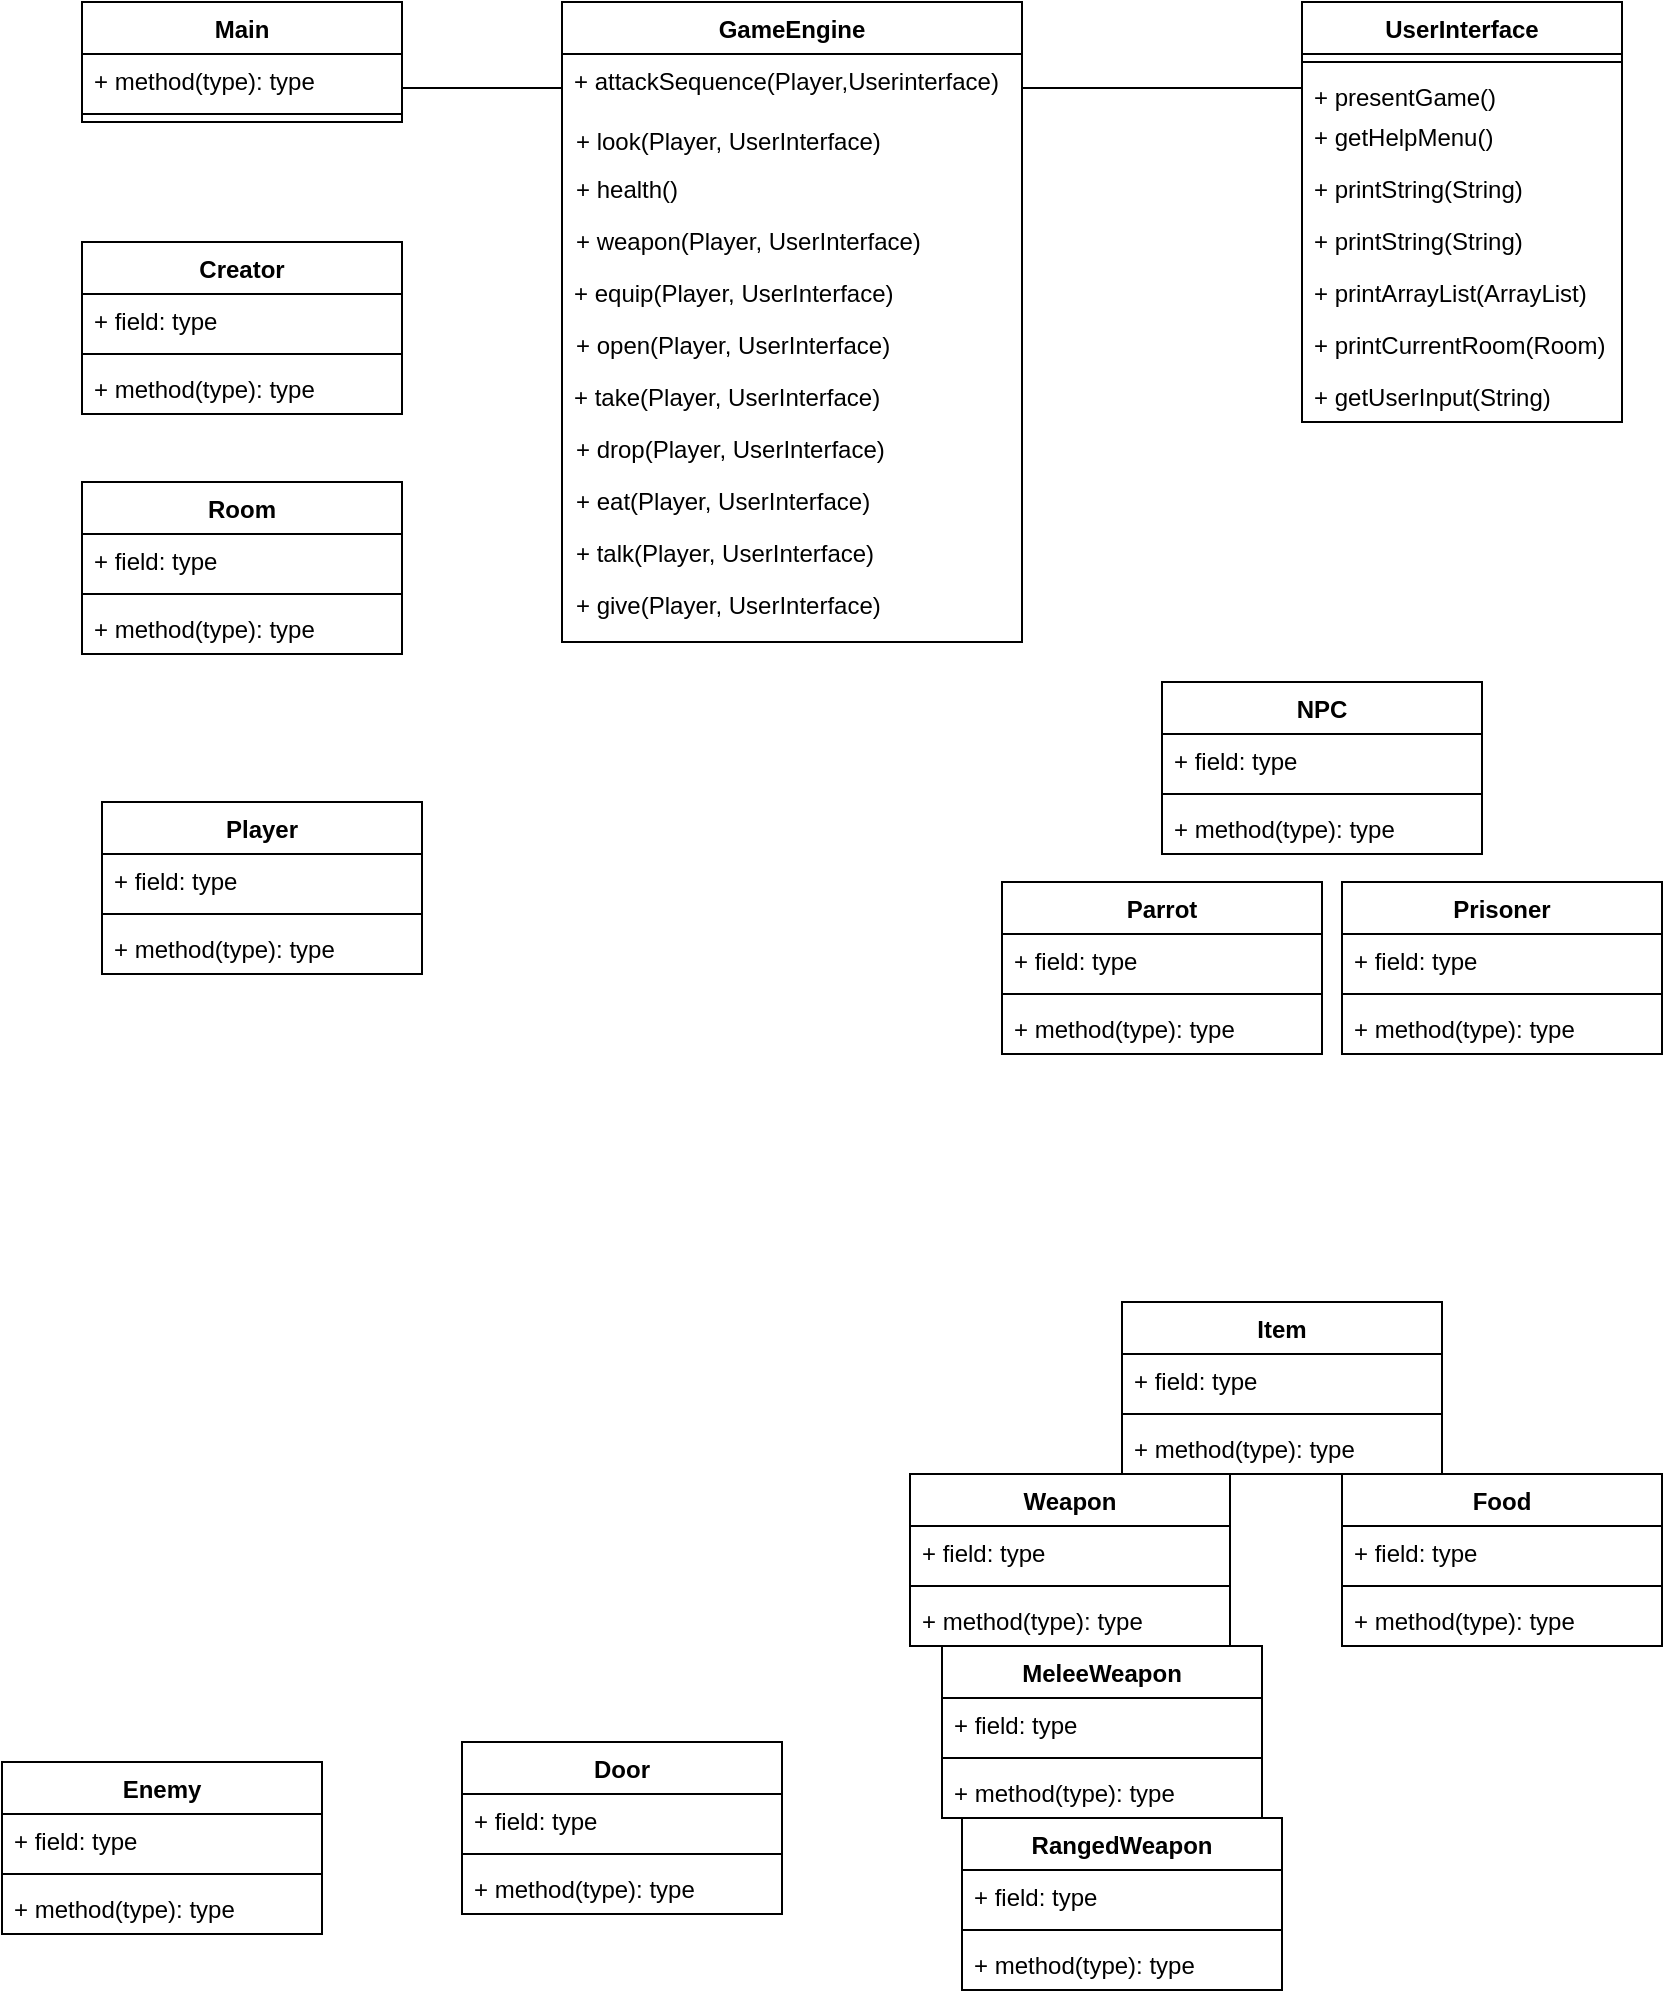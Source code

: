 <mxfile version="17.2.5" type="github">
  <diagram id="Dg0rMTng3GJzk6DTV9G3" name="Page-1">
    <mxGraphModel dx="1038" dy="579" grid="1" gridSize="10" guides="1" tooltips="1" connect="1" arrows="1" fold="1" page="1" pageScale="1" pageWidth="827" pageHeight="1169" math="0" shadow="0">
      <root>
        <mxCell id="0" />
        <mxCell id="1" parent="0" />
        <mxCell id="f8M_JOPtZ65xynCfzVu_-5" value="GameEngine" style="swimlane;fontStyle=1;align=center;verticalAlign=top;childLayout=stackLayout;horizontal=1;startSize=26;horizontalStack=0;resizeParent=1;resizeParentMax=0;resizeLast=0;collapsible=1;marginBottom=0;" vertex="1" parent="1">
          <mxGeometry x="320" width="230" height="320" as="geometry">
            <mxRectangle x="320" width="110" height="26" as="alternateBounds" />
          </mxGeometry>
        </mxCell>
        <mxCell id="f8M_JOPtZ65xynCfzVu_-8" value="+ attackSequence(Player,Userinterface)" style="text;strokeColor=none;fillColor=none;align=left;verticalAlign=top;spacingLeft=4;spacingRight=4;overflow=hidden;rotatable=0;points=[[0,0.5],[1,0.5]];portConstraint=eastwest;" vertex="1" parent="f8M_JOPtZ65xynCfzVu_-5">
          <mxGeometry y="26" width="230" height="294" as="geometry" />
        </mxCell>
        <mxCell id="f8M_JOPtZ65xynCfzVu_-9" value="Player" style="swimlane;fontStyle=1;align=center;verticalAlign=top;childLayout=stackLayout;horizontal=1;startSize=26;horizontalStack=0;resizeParent=1;resizeParentMax=0;resizeLast=0;collapsible=1;marginBottom=0;" vertex="1" parent="1">
          <mxGeometry x="90" y="400" width="160" height="86" as="geometry" />
        </mxCell>
        <mxCell id="f8M_JOPtZ65xynCfzVu_-10" value="+ field: type" style="text;strokeColor=none;fillColor=none;align=left;verticalAlign=top;spacingLeft=4;spacingRight=4;overflow=hidden;rotatable=0;points=[[0,0.5],[1,0.5]];portConstraint=eastwest;" vertex="1" parent="f8M_JOPtZ65xynCfzVu_-9">
          <mxGeometry y="26" width="160" height="26" as="geometry" />
        </mxCell>
        <mxCell id="f8M_JOPtZ65xynCfzVu_-11" value="" style="line;strokeWidth=1;fillColor=none;align=left;verticalAlign=middle;spacingTop=-1;spacingLeft=3;spacingRight=3;rotatable=0;labelPosition=right;points=[];portConstraint=eastwest;" vertex="1" parent="f8M_JOPtZ65xynCfzVu_-9">
          <mxGeometry y="52" width="160" height="8" as="geometry" />
        </mxCell>
        <mxCell id="f8M_JOPtZ65xynCfzVu_-12" value="+ method(type): type" style="text;strokeColor=none;fillColor=none;align=left;verticalAlign=top;spacingLeft=4;spacingRight=4;overflow=hidden;rotatable=0;points=[[0,0.5],[1,0.5]];portConstraint=eastwest;" vertex="1" parent="f8M_JOPtZ65xynCfzVu_-9">
          <mxGeometry y="60" width="160" height="26" as="geometry" />
        </mxCell>
        <mxCell id="f8M_JOPtZ65xynCfzVu_-13" value="UserInterface" style="swimlane;fontStyle=1;align=center;verticalAlign=top;childLayout=stackLayout;horizontal=1;startSize=26;horizontalStack=0;resizeParent=1;resizeParentMax=0;resizeLast=0;collapsible=1;marginBottom=0;" vertex="1" parent="1">
          <mxGeometry x="690" width="160" height="210" as="geometry" />
        </mxCell>
        <mxCell id="f8M_JOPtZ65xynCfzVu_-15" value="" style="line;strokeWidth=1;fillColor=none;align=left;verticalAlign=middle;spacingTop=-1;spacingLeft=3;spacingRight=3;rotatable=0;labelPosition=right;points=[];portConstraint=eastwest;" vertex="1" parent="f8M_JOPtZ65xynCfzVu_-13">
          <mxGeometry y="26" width="160" height="8" as="geometry" />
        </mxCell>
        <mxCell id="f8M_JOPtZ65xynCfzVu_-16" value="+ presentGame()" style="text;strokeColor=none;fillColor=none;align=left;verticalAlign=top;spacingLeft=4;spacingRight=4;overflow=hidden;rotatable=0;points=[[0,0.5],[1,0.5]];portConstraint=eastwest;" vertex="1" parent="f8M_JOPtZ65xynCfzVu_-13">
          <mxGeometry y="34" width="160" height="20" as="geometry" />
        </mxCell>
        <mxCell id="f8M_JOPtZ65xynCfzVu_-75" value="+ getHelpMenu()" style="text;strokeColor=none;fillColor=none;align=left;verticalAlign=top;spacingLeft=4;spacingRight=4;overflow=hidden;rotatable=0;points=[[0,0.5],[1,0.5]];portConstraint=eastwest;" vertex="1" parent="f8M_JOPtZ65xynCfzVu_-13">
          <mxGeometry y="54" width="160" height="26" as="geometry" />
        </mxCell>
        <mxCell id="f8M_JOPtZ65xynCfzVu_-76" value="+ printString(String)" style="text;strokeColor=none;fillColor=none;align=left;verticalAlign=top;spacingLeft=4;spacingRight=4;overflow=hidden;rotatable=0;points=[[0,0.5],[1,0.5]];portConstraint=eastwest;" vertex="1" parent="f8M_JOPtZ65xynCfzVu_-13">
          <mxGeometry y="80" width="160" height="26" as="geometry" />
        </mxCell>
        <mxCell id="f8M_JOPtZ65xynCfzVu_-91" value="+ printString(String)" style="text;strokeColor=none;fillColor=none;align=left;verticalAlign=top;spacingLeft=4;spacingRight=4;overflow=hidden;rotatable=0;points=[[0,0.5],[1,0.5]];portConstraint=eastwest;" vertex="1" parent="f8M_JOPtZ65xynCfzVu_-13">
          <mxGeometry y="106" width="160" height="26" as="geometry" />
        </mxCell>
        <mxCell id="f8M_JOPtZ65xynCfzVu_-77" value="+ printArrayList(ArrayList)" style="text;strokeColor=none;fillColor=none;align=left;verticalAlign=top;spacingLeft=4;spacingRight=4;overflow=hidden;rotatable=0;points=[[0,0.5],[1,0.5]];portConstraint=eastwest;" vertex="1" parent="f8M_JOPtZ65xynCfzVu_-13">
          <mxGeometry y="132" width="160" height="26" as="geometry" />
        </mxCell>
        <mxCell id="f8M_JOPtZ65xynCfzVu_-78" value="+ printCurrentRoom(Room)" style="text;strokeColor=none;fillColor=none;align=left;verticalAlign=top;spacingLeft=4;spacingRight=4;overflow=hidden;rotatable=0;points=[[0,0.5],[1,0.5]];portConstraint=eastwest;" vertex="1" parent="f8M_JOPtZ65xynCfzVu_-13">
          <mxGeometry y="158" width="160" height="26" as="geometry" />
        </mxCell>
        <mxCell id="f8M_JOPtZ65xynCfzVu_-79" value="+ getUserInput(String)" style="text;strokeColor=none;fillColor=none;align=left;verticalAlign=top;spacingLeft=4;spacingRight=4;overflow=hidden;rotatable=0;points=[[0,0.5],[1,0.5]];portConstraint=eastwest;" vertex="1" parent="f8M_JOPtZ65xynCfzVu_-13">
          <mxGeometry y="184" width="160" height="26" as="geometry" />
        </mxCell>
        <mxCell id="f8M_JOPtZ65xynCfzVu_-18" value="Weapon" style="swimlane;fontStyle=1;align=center;verticalAlign=top;childLayout=stackLayout;horizontal=1;startSize=26;horizontalStack=0;resizeParent=1;resizeParentMax=0;resizeLast=0;collapsible=1;marginBottom=0;" vertex="1" parent="1">
          <mxGeometry x="494" y="736" width="160" height="86" as="geometry" />
        </mxCell>
        <mxCell id="f8M_JOPtZ65xynCfzVu_-19" value="+ field: type" style="text;strokeColor=none;fillColor=none;align=left;verticalAlign=top;spacingLeft=4;spacingRight=4;overflow=hidden;rotatable=0;points=[[0,0.5],[1,0.5]];portConstraint=eastwest;" vertex="1" parent="f8M_JOPtZ65xynCfzVu_-18">
          <mxGeometry y="26" width="160" height="26" as="geometry" />
        </mxCell>
        <mxCell id="f8M_JOPtZ65xynCfzVu_-20" value="" style="line;strokeWidth=1;fillColor=none;align=left;verticalAlign=middle;spacingTop=-1;spacingLeft=3;spacingRight=3;rotatable=0;labelPosition=right;points=[];portConstraint=eastwest;" vertex="1" parent="f8M_JOPtZ65xynCfzVu_-18">
          <mxGeometry y="52" width="160" height="8" as="geometry" />
        </mxCell>
        <mxCell id="f8M_JOPtZ65xynCfzVu_-21" value="+ method(type): type" style="text;strokeColor=none;fillColor=none;align=left;verticalAlign=top;spacingLeft=4;spacingRight=4;overflow=hidden;rotatable=0;points=[[0,0.5],[1,0.5]];portConstraint=eastwest;" vertex="1" parent="f8M_JOPtZ65xynCfzVu_-18">
          <mxGeometry y="60" width="160" height="26" as="geometry" />
        </mxCell>
        <mxCell id="f8M_JOPtZ65xynCfzVu_-22" value="Room" style="swimlane;fontStyle=1;align=center;verticalAlign=top;childLayout=stackLayout;horizontal=1;startSize=26;horizontalStack=0;resizeParent=1;resizeParentMax=0;resizeLast=0;collapsible=1;marginBottom=0;" vertex="1" parent="1">
          <mxGeometry x="80" y="240" width="160" height="86" as="geometry" />
        </mxCell>
        <mxCell id="f8M_JOPtZ65xynCfzVu_-23" value="+ field: type" style="text;strokeColor=none;fillColor=none;align=left;verticalAlign=top;spacingLeft=4;spacingRight=4;overflow=hidden;rotatable=0;points=[[0,0.5],[1,0.5]];portConstraint=eastwest;" vertex="1" parent="f8M_JOPtZ65xynCfzVu_-22">
          <mxGeometry y="26" width="160" height="26" as="geometry" />
        </mxCell>
        <mxCell id="f8M_JOPtZ65xynCfzVu_-24" value="" style="line;strokeWidth=1;fillColor=none;align=left;verticalAlign=middle;spacingTop=-1;spacingLeft=3;spacingRight=3;rotatable=0;labelPosition=right;points=[];portConstraint=eastwest;" vertex="1" parent="f8M_JOPtZ65xynCfzVu_-22">
          <mxGeometry y="52" width="160" height="8" as="geometry" />
        </mxCell>
        <mxCell id="f8M_JOPtZ65xynCfzVu_-25" value="+ method(type): type" style="text;strokeColor=none;fillColor=none;align=left;verticalAlign=top;spacingLeft=4;spacingRight=4;overflow=hidden;rotatable=0;points=[[0,0.5],[1,0.5]];portConstraint=eastwest;" vertex="1" parent="f8M_JOPtZ65xynCfzVu_-22">
          <mxGeometry y="60" width="160" height="26" as="geometry" />
        </mxCell>
        <mxCell id="f8M_JOPtZ65xynCfzVu_-26" value="Item" style="swimlane;fontStyle=1;align=center;verticalAlign=top;childLayout=stackLayout;horizontal=1;startSize=26;horizontalStack=0;resizeParent=1;resizeParentMax=0;resizeLast=0;collapsible=1;marginBottom=0;" vertex="1" parent="1">
          <mxGeometry x="600" y="650" width="160" height="86" as="geometry" />
        </mxCell>
        <mxCell id="f8M_JOPtZ65xynCfzVu_-27" value="+ field: type" style="text;strokeColor=none;fillColor=none;align=left;verticalAlign=top;spacingLeft=4;spacingRight=4;overflow=hidden;rotatable=0;points=[[0,0.5],[1,0.5]];portConstraint=eastwest;" vertex="1" parent="f8M_JOPtZ65xynCfzVu_-26">
          <mxGeometry y="26" width="160" height="26" as="geometry" />
        </mxCell>
        <mxCell id="f8M_JOPtZ65xynCfzVu_-28" value="" style="line;strokeWidth=1;fillColor=none;align=left;verticalAlign=middle;spacingTop=-1;spacingLeft=3;spacingRight=3;rotatable=0;labelPosition=right;points=[];portConstraint=eastwest;" vertex="1" parent="f8M_JOPtZ65xynCfzVu_-26">
          <mxGeometry y="52" width="160" height="8" as="geometry" />
        </mxCell>
        <mxCell id="f8M_JOPtZ65xynCfzVu_-29" value="+ method(type): type" style="text;strokeColor=none;fillColor=none;align=left;verticalAlign=top;spacingLeft=4;spacingRight=4;overflow=hidden;rotatable=0;points=[[0,0.5],[1,0.5]];portConstraint=eastwest;" vertex="1" parent="f8M_JOPtZ65xynCfzVu_-26">
          <mxGeometry y="60" width="160" height="26" as="geometry" />
        </mxCell>
        <mxCell id="f8M_JOPtZ65xynCfzVu_-30" value="Creator" style="swimlane;fontStyle=1;align=center;verticalAlign=top;childLayout=stackLayout;horizontal=1;startSize=26;horizontalStack=0;resizeParent=1;resizeParentMax=0;resizeLast=0;collapsible=1;marginBottom=0;" vertex="1" parent="1">
          <mxGeometry x="80" y="120" width="160" height="86" as="geometry" />
        </mxCell>
        <mxCell id="f8M_JOPtZ65xynCfzVu_-31" value="+ field: type" style="text;strokeColor=none;fillColor=none;align=left;verticalAlign=top;spacingLeft=4;spacingRight=4;overflow=hidden;rotatable=0;points=[[0,0.5],[1,0.5]];portConstraint=eastwest;" vertex="1" parent="f8M_JOPtZ65xynCfzVu_-30">
          <mxGeometry y="26" width="160" height="26" as="geometry" />
        </mxCell>
        <mxCell id="f8M_JOPtZ65xynCfzVu_-32" value="" style="line;strokeWidth=1;fillColor=none;align=left;verticalAlign=middle;spacingTop=-1;spacingLeft=3;spacingRight=3;rotatable=0;labelPosition=right;points=[];portConstraint=eastwest;" vertex="1" parent="f8M_JOPtZ65xynCfzVu_-30">
          <mxGeometry y="52" width="160" height="8" as="geometry" />
        </mxCell>
        <mxCell id="f8M_JOPtZ65xynCfzVu_-33" value="+ method(type): type" style="text;strokeColor=none;fillColor=none;align=left;verticalAlign=top;spacingLeft=4;spacingRight=4;overflow=hidden;rotatable=0;points=[[0,0.5],[1,0.5]];portConstraint=eastwest;" vertex="1" parent="f8M_JOPtZ65xynCfzVu_-30">
          <mxGeometry y="60" width="160" height="26" as="geometry" />
        </mxCell>
        <mxCell id="f8M_JOPtZ65xynCfzVu_-34" value="Food" style="swimlane;fontStyle=1;align=center;verticalAlign=top;childLayout=stackLayout;horizontal=1;startSize=26;horizontalStack=0;resizeParent=1;resizeParentMax=0;resizeLast=0;collapsible=1;marginBottom=0;" vertex="1" parent="1">
          <mxGeometry x="710" y="736" width="160" height="86" as="geometry" />
        </mxCell>
        <mxCell id="f8M_JOPtZ65xynCfzVu_-35" value="+ field: type" style="text;strokeColor=none;fillColor=none;align=left;verticalAlign=top;spacingLeft=4;spacingRight=4;overflow=hidden;rotatable=0;points=[[0,0.5],[1,0.5]];portConstraint=eastwest;" vertex="1" parent="f8M_JOPtZ65xynCfzVu_-34">
          <mxGeometry y="26" width="160" height="26" as="geometry" />
        </mxCell>
        <mxCell id="f8M_JOPtZ65xynCfzVu_-36" value="" style="line;strokeWidth=1;fillColor=none;align=left;verticalAlign=middle;spacingTop=-1;spacingLeft=3;spacingRight=3;rotatable=0;labelPosition=right;points=[];portConstraint=eastwest;" vertex="1" parent="f8M_JOPtZ65xynCfzVu_-34">
          <mxGeometry y="52" width="160" height="8" as="geometry" />
        </mxCell>
        <mxCell id="f8M_JOPtZ65xynCfzVu_-37" value="+ method(type): type" style="text;strokeColor=none;fillColor=none;align=left;verticalAlign=top;spacingLeft=4;spacingRight=4;overflow=hidden;rotatable=0;points=[[0,0.5],[1,0.5]];portConstraint=eastwest;" vertex="1" parent="f8M_JOPtZ65xynCfzVu_-34">
          <mxGeometry y="60" width="160" height="26" as="geometry" />
        </mxCell>
        <mxCell id="f8M_JOPtZ65xynCfzVu_-38" value="MeleeWeapon" style="swimlane;fontStyle=1;align=center;verticalAlign=top;childLayout=stackLayout;horizontal=1;startSize=26;horizontalStack=0;resizeParent=1;resizeParentMax=0;resizeLast=0;collapsible=1;marginBottom=0;" vertex="1" parent="1">
          <mxGeometry x="510" y="822" width="160" height="86" as="geometry" />
        </mxCell>
        <mxCell id="f8M_JOPtZ65xynCfzVu_-39" value="+ field: type" style="text;strokeColor=none;fillColor=none;align=left;verticalAlign=top;spacingLeft=4;spacingRight=4;overflow=hidden;rotatable=0;points=[[0,0.5],[1,0.5]];portConstraint=eastwest;" vertex="1" parent="f8M_JOPtZ65xynCfzVu_-38">
          <mxGeometry y="26" width="160" height="26" as="geometry" />
        </mxCell>
        <mxCell id="f8M_JOPtZ65xynCfzVu_-40" value="" style="line;strokeWidth=1;fillColor=none;align=left;verticalAlign=middle;spacingTop=-1;spacingLeft=3;spacingRight=3;rotatable=0;labelPosition=right;points=[];portConstraint=eastwest;" vertex="1" parent="f8M_JOPtZ65xynCfzVu_-38">
          <mxGeometry y="52" width="160" height="8" as="geometry" />
        </mxCell>
        <mxCell id="f8M_JOPtZ65xynCfzVu_-41" value="+ method(type): type" style="text;strokeColor=none;fillColor=none;align=left;verticalAlign=top;spacingLeft=4;spacingRight=4;overflow=hidden;rotatable=0;points=[[0,0.5],[1,0.5]];portConstraint=eastwest;" vertex="1" parent="f8M_JOPtZ65xynCfzVu_-38">
          <mxGeometry y="60" width="160" height="26" as="geometry" />
        </mxCell>
        <mxCell id="f8M_JOPtZ65xynCfzVu_-42" value="RangedWeapon" style="swimlane;fontStyle=1;align=center;verticalAlign=top;childLayout=stackLayout;horizontal=1;startSize=26;horizontalStack=0;resizeParent=1;resizeParentMax=0;resizeLast=0;collapsible=1;marginBottom=0;" vertex="1" parent="1">
          <mxGeometry x="520" y="908" width="160" height="86" as="geometry" />
        </mxCell>
        <mxCell id="f8M_JOPtZ65xynCfzVu_-43" value="+ field: type" style="text;strokeColor=none;fillColor=none;align=left;verticalAlign=top;spacingLeft=4;spacingRight=4;overflow=hidden;rotatable=0;points=[[0,0.5],[1,0.5]];portConstraint=eastwest;" vertex="1" parent="f8M_JOPtZ65xynCfzVu_-42">
          <mxGeometry y="26" width="160" height="26" as="geometry" />
        </mxCell>
        <mxCell id="f8M_JOPtZ65xynCfzVu_-44" value="" style="line;strokeWidth=1;fillColor=none;align=left;verticalAlign=middle;spacingTop=-1;spacingLeft=3;spacingRight=3;rotatable=0;labelPosition=right;points=[];portConstraint=eastwest;" vertex="1" parent="f8M_JOPtZ65xynCfzVu_-42">
          <mxGeometry y="52" width="160" height="8" as="geometry" />
        </mxCell>
        <mxCell id="f8M_JOPtZ65xynCfzVu_-45" value="+ method(type): type" style="text;strokeColor=none;fillColor=none;align=left;verticalAlign=top;spacingLeft=4;spacingRight=4;overflow=hidden;rotatable=0;points=[[0,0.5],[1,0.5]];portConstraint=eastwest;" vertex="1" parent="f8M_JOPtZ65xynCfzVu_-42">
          <mxGeometry y="60" width="160" height="26" as="geometry" />
        </mxCell>
        <mxCell id="f8M_JOPtZ65xynCfzVu_-46" value="NPC" style="swimlane;fontStyle=1;align=center;verticalAlign=top;childLayout=stackLayout;horizontal=1;startSize=26;horizontalStack=0;resizeParent=1;resizeParentMax=0;resizeLast=0;collapsible=1;marginBottom=0;" vertex="1" parent="1">
          <mxGeometry x="620" y="340" width="160" height="86" as="geometry" />
        </mxCell>
        <mxCell id="f8M_JOPtZ65xynCfzVu_-47" value="+ field: type" style="text;strokeColor=none;fillColor=none;align=left;verticalAlign=top;spacingLeft=4;spacingRight=4;overflow=hidden;rotatable=0;points=[[0,0.5],[1,0.5]];portConstraint=eastwest;" vertex="1" parent="f8M_JOPtZ65xynCfzVu_-46">
          <mxGeometry y="26" width="160" height="26" as="geometry" />
        </mxCell>
        <mxCell id="f8M_JOPtZ65xynCfzVu_-48" value="" style="line;strokeWidth=1;fillColor=none;align=left;verticalAlign=middle;spacingTop=-1;spacingLeft=3;spacingRight=3;rotatable=0;labelPosition=right;points=[];portConstraint=eastwest;" vertex="1" parent="f8M_JOPtZ65xynCfzVu_-46">
          <mxGeometry y="52" width="160" height="8" as="geometry" />
        </mxCell>
        <mxCell id="f8M_JOPtZ65xynCfzVu_-49" value="+ method(type): type" style="text;strokeColor=none;fillColor=none;align=left;verticalAlign=top;spacingLeft=4;spacingRight=4;overflow=hidden;rotatable=0;points=[[0,0.5],[1,0.5]];portConstraint=eastwest;" vertex="1" parent="f8M_JOPtZ65xynCfzVu_-46">
          <mxGeometry y="60" width="160" height="26" as="geometry" />
        </mxCell>
        <mxCell id="f8M_JOPtZ65xynCfzVu_-50" value="Prisoner" style="swimlane;fontStyle=1;align=center;verticalAlign=top;childLayout=stackLayout;horizontal=1;startSize=26;horizontalStack=0;resizeParent=1;resizeParentMax=0;resizeLast=0;collapsible=1;marginBottom=0;" vertex="1" parent="1">
          <mxGeometry x="710" y="440" width="160" height="86" as="geometry" />
        </mxCell>
        <mxCell id="f8M_JOPtZ65xynCfzVu_-51" value="+ field: type" style="text;strokeColor=none;fillColor=none;align=left;verticalAlign=top;spacingLeft=4;spacingRight=4;overflow=hidden;rotatable=0;points=[[0,0.5],[1,0.5]];portConstraint=eastwest;" vertex="1" parent="f8M_JOPtZ65xynCfzVu_-50">
          <mxGeometry y="26" width="160" height="26" as="geometry" />
        </mxCell>
        <mxCell id="f8M_JOPtZ65xynCfzVu_-52" value="" style="line;strokeWidth=1;fillColor=none;align=left;verticalAlign=middle;spacingTop=-1;spacingLeft=3;spacingRight=3;rotatable=0;labelPosition=right;points=[];portConstraint=eastwest;" vertex="1" parent="f8M_JOPtZ65xynCfzVu_-50">
          <mxGeometry y="52" width="160" height="8" as="geometry" />
        </mxCell>
        <mxCell id="f8M_JOPtZ65xynCfzVu_-53" value="+ method(type): type" style="text;strokeColor=none;fillColor=none;align=left;verticalAlign=top;spacingLeft=4;spacingRight=4;overflow=hidden;rotatable=0;points=[[0,0.5],[1,0.5]];portConstraint=eastwest;" vertex="1" parent="f8M_JOPtZ65xynCfzVu_-50">
          <mxGeometry y="60" width="160" height="26" as="geometry" />
        </mxCell>
        <mxCell id="f8M_JOPtZ65xynCfzVu_-54" value="Parrot" style="swimlane;fontStyle=1;align=center;verticalAlign=top;childLayout=stackLayout;horizontal=1;startSize=26;horizontalStack=0;resizeParent=1;resizeParentMax=0;resizeLast=0;collapsible=1;marginBottom=0;" vertex="1" parent="1">
          <mxGeometry x="540" y="440" width="160" height="86" as="geometry" />
        </mxCell>
        <mxCell id="f8M_JOPtZ65xynCfzVu_-55" value="+ field: type" style="text;strokeColor=none;fillColor=none;align=left;verticalAlign=top;spacingLeft=4;spacingRight=4;overflow=hidden;rotatable=0;points=[[0,0.5],[1,0.5]];portConstraint=eastwest;" vertex="1" parent="f8M_JOPtZ65xynCfzVu_-54">
          <mxGeometry y="26" width="160" height="26" as="geometry" />
        </mxCell>
        <mxCell id="f8M_JOPtZ65xynCfzVu_-56" value="" style="line;strokeWidth=1;fillColor=none;align=left;verticalAlign=middle;spacingTop=-1;spacingLeft=3;spacingRight=3;rotatable=0;labelPosition=right;points=[];portConstraint=eastwest;" vertex="1" parent="f8M_JOPtZ65xynCfzVu_-54">
          <mxGeometry y="52" width="160" height="8" as="geometry" />
        </mxCell>
        <mxCell id="f8M_JOPtZ65xynCfzVu_-57" value="+ method(type): type" style="text;strokeColor=none;fillColor=none;align=left;verticalAlign=top;spacingLeft=4;spacingRight=4;overflow=hidden;rotatable=0;points=[[0,0.5],[1,0.5]];portConstraint=eastwest;" vertex="1" parent="f8M_JOPtZ65xynCfzVu_-54">
          <mxGeometry y="60" width="160" height="26" as="geometry" />
        </mxCell>
        <mxCell id="f8M_JOPtZ65xynCfzVu_-58" value="Door" style="swimlane;fontStyle=1;align=center;verticalAlign=top;childLayout=stackLayout;horizontal=1;startSize=26;horizontalStack=0;resizeParent=1;resizeParentMax=0;resizeLast=0;collapsible=1;marginBottom=0;" vertex="1" parent="1">
          <mxGeometry x="270" y="870" width="160" height="86" as="geometry" />
        </mxCell>
        <mxCell id="f8M_JOPtZ65xynCfzVu_-59" value="+ field: type" style="text;strokeColor=none;fillColor=none;align=left;verticalAlign=top;spacingLeft=4;spacingRight=4;overflow=hidden;rotatable=0;points=[[0,0.5],[1,0.5]];portConstraint=eastwest;" vertex="1" parent="f8M_JOPtZ65xynCfzVu_-58">
          <mxGeometry y="26" width="160" height="26" as="geometry" />
        </mxCell>
        <mxCell id="f8M_JOPtZ65xynCfzVu_-60" value="" style="line;strokeWidth=1;fillColor=none;align=left;verticalAlign=middle;spacingTop=-1;spacingLeft=3;spacingRight=3;rotatable=0;labelPosition=right;points=[];portConstraint=eastwest;" vertex="1" parent="f8M_JOPtZ65xynCfzVu_-58">
          <mxGeometry y="52" width="160" height="8" as="geometry" />
        </mxCell>
        <mxCell id="f8M_JOPtZ65xynCfzVu_-61" value="+ method(type): type" style="text;strokeColor=none;fillColor=none;align=left;verticalAlign=top;spacingLeft=4;spacingRight=4;overflow=hidden;rotatable=0;points=[[0,0.5],[1,0.5]];portConstraint=eastwest;" vertex="1" parent="f8M_JOPtZ65xynCfzVu_-58">
          <mxGeometry y="60" width="160" height="26" as="geometry" />
        </mxCell>
        <mxCell id="f8M_JOPtZ65xynCfzVu_-62" value="Main" style="swimlane;fontStyle=1;align=center;verticalAlign=top;childLayout=stackLayout;horizontal=1;startSize=26;horizontalStack=0;resizeParent=1;resizeParentMax=0;resizeLast=0;collapsible=1;marginBottom=0;" vertex="1" parent="1">
          <mxGeometry x="80" width="160" height="60" as="geometry" />
        </mxCell>
        <mxCell id="f8M_JOPtZ65xynCfzVu_-63" value="+ method(type): type" style="text;strokeColor=none;fillColor=none;align=left;verticalAlign=top;spacingLeft=4;spacingRight=4;overflow=hidden;rotatable=0;points=[[0,0.5],[1,0.5]];portConstraint=eastwest;" vertex="1" parent="f8M_JOPtZ65xynCfzVu_-62">
          <mxGeometry y="26" width="160" height="26" as="geometry" />
        </mxCell>
        <mxCell id="f8M_JOPtZ65xynCfzVu_-64" value="" style="line;strokeWidth=1;fillColor=none;align=left;verticalAlign=middle;spacingTop=-1;spacingLeft=3;spacingRight=3;rotatable=0;labelPosition=right;points=[];portConstraint=eastwest;" vertex="1" parent="f8M_JOPtZ65xynCfzVu_-62">
          <mxGeometry y="52" width="160" height="8" as="geometry" />
        </mxCell>
        <mxCell id="f8M_JOPtZ65xynCfzVu_-66" value="Enemy" style="swimlane;fontStyle=1;align=center;verticalAlign=top;childLayout=stackLayout;horizontal=1;startSize=26;horizontalStack=0;resizeParent=1;resizeParentMax=0;resizeLast=0;collapsible=1;marginBottom=0;" vertex="1" parent="1">
          <mxGeometry x="40" y="880" width="160" height="86" as="geometry" />
        </mxCell>
        <mxCell id="f8M_JOPtZ65xynCfzVu_-67" value="+ field: type" style="text;strokeColor=none;fillColor=none;align=left;verticalAlign=top;spacingLeft=4;spacingRight=4;overflow=hidden;rotatable=0;points=[[0,0.5],[1,0.5]];portConstraint=eastwest;" vertex="1" parent="f8M_JOPtZ65xynCfzVu_-66">
          <mxGeometry y="26" width="160" height="26" as="geometry" />
        </mxCell>
        <mxCell id="f8M_JOPtZ65xynCfzVu_-68" value="" style="line;strokeWidth=1;fillColor=none;align=left;verticalAlign=middle;spacingTop=-1;spacingLeft=3;spacingRight=3;rotatable=0;labelPosition=right;points=[];portConstraint=eastwest;" vertex="1" parent="f8M_JOPtZ65xynCfzVu_-66">
          <mxGeometry y="52" width="160" height="8" as="geometry" />
        </mxCell>
        <mxCell id="f8M_JOPtZ65xynCfzVu_-69" value="+ method(type): type" style="text;strokeColor=none;fillColor=none;align=left;verticalAlign=top;spacingLeft=4;spacingRight=4;overflow=hidden;rotatable=0;points=[[0,0.5],[1,0.5]];portConstraint=eastwest;" vertex="1" parent="f8M_JOPtZ65xynCfzVu_-66">
          <mxGeometry y="60" width="160" height="26" as="geometry" />
        </mxCell>
        <mxCell id="f8M_JOPtZ65xynCfzVu_-74" value="" style="line;strokeWidth=1;fillColor=none;align=left;verticalAlign=middle;spacingTop=-1;spacingLeft=3;spacingRight=3;rotatable=0;labelPosition=right;points=[];portConstraint=eastwest;" vertex="1" parent="1">
          <mxGeometry x="240" y="39" width="80" height="8" as="geometry" />
        </mxCell>
        <mxCell id="f8M_JOPtZ65xynCfzVu_-80" value="" style="line;strokeWidth=1;fillColor=none;align=left;verticalAlign=middle;spacingTop=-1;spacingLeft=3;spacingRight=3;rotatable=0;labelPosition=right;points=[];portConstraint=eastwest;" vertex="1" parent="1">
          <mxGeometry x="550" y="39" width="140" height="8" as="geometry" />
        </mxCell>
        <mxCell id="f8M_JOPtZ65xynCfzVu_-82" value="+ look(Player, UserInterface)" style="text;strokeColor=none;fillColor=none;align=left;verticalAlign=top;spacingLeft=4;spacingRight=4;overflow=hidden;rotatable=0;points=[[0,0.5],[1,0.5]];portConstraint=eastwest;" vertex="1" parent="1">
          <mxGeometry x="321" y="56" width="230" height="26" as="geometry" />
        </mxCell>
        <mxCell id="f8M_JOPtZ65xynCfzVu_-83" value="+ health()" style="text;strokeColor=none;fillColor=none;align=left;verticalAlign=top;spacingLeft=4;spacingRight=4;overflow=hidden;rotatable=0;points=[[0,0.5],[1,0.5]];portConstraint=eastwest;" vertex="1" parent="1">
          <mxGeometry x="321" y="80" width="160" height="26" as="geometry" />
        </mxCell>
        <mxCell id="f8M_JOPtZ65xynCfzVu_-84" value="+ weapon(Player, UserInterface)" style="text;strokeColor=none;fillColor=none;align=left;verticalAlign=top;spacingLeft=4;spacingRight=4;overflow=hidden;rotatable=0;points=[[0,0.5],[1,0.5]];portConstraint=eastwest;" vertex="1" parent="1">
          <mxGeometry x="321" y="106" width="230" height="26" as="geometry" />
        </mxCell>
        <mxCell id="f8M_JOPtZ65xynCfzVu_-85" value="+ equip(Player, UserInterface)" style="text;strokeColor=none;fillColor=none;align=left;verticalAlign=top;spacingLeft=4;spacingRight=4;overflow=hidden;rotatable=0;points=[[0,0.5],[1,0.5]];portConstraint=eastwest;" vertex="1" parent="1">
          <mxGeometry x="320" y="132" width="230" height="26" as="geometry" />
        </mxCell>
        <mxCell id="f8M_JOPtZ65xynCfzVu_-86" value="+ open(Player, UserInterface)" style="text;strokeColor=none;fillColor=none;align=left;verticalAlign=top;spacingLeft=4;spacingRight=4;overflow=hidden;rotatable=0;points=[[0,0.5],[1,0.5]];portConstraint=eastwest;" vertex="1" parent="1">
          <mxGeometry x="321" y="158" width="230" height="26" as="geometry" />
        </mxCell>
        <mxCell id="f8M_JOPtZ65xynCfzVu_-87" value="+ take(Player, UserInterface)" style="text;strokeColor=none;fillColor=none;align=left;verticalAlign=top;spacingLeft=4;spacingRight=4;overflow=hidden;rotatable=0;points=[[0,0.5],[1,0.5]];portConstraint=eastwest;" vertex="1" parent="1">
          <mxGeometry x="320" y="184" width="230" height="26" as="geometry" />
        </mxCell>
        <mxCell id="f8M_JOPtZ65xynCfzVu_-88" value="+ drop(Player, UserInterface)" style="text;strokeColor=none;fillColor=none;align=left;verticalAlign=top;spacingLeft=4;spacingRight=4;overflow=hidden;rotatable=0;points=[[0,0.5],[1,0.5]];portConstraint=eastwest;" vertex="1" parent="1">
          <mxGeometry x="321" y="210" width="229" height="26" as="geometry" />
        </mxCell>
        <mxCell id="f8M_JOPtZ65xynCfzVu_-89" value="+ eat(Player, UserInterface)" style="text;strokeColor=none;fillColor=none;align=left;verticalAlign=top;spacingLeft=4;spacingRight=4;overflow=hidden;rotatable=0;points=[[0,0.5],[1,0.5]];portConstraint=eastwest;" vertex="1" parent="1">
          <mxGeometry x="321" y="236" width="230" height="26" as="geometry" />
        </mxCell>
        <mxCell id="f8M_JOPtZ65xynCfzVu_-90" value="+ talk(Player, UserInterface)" style="text;strokeColor=none;fillColor=none;align=left;verticalAlign=top;spacingLeft=4;spacingRight=4;overflow=hidden;rotatable=0;points=[[0,0.5],[1,0.5]];portConstraint=eastwest;" vertex="1" parent="1">
          <mxGeometry x="321" y="262" width="230" height="26" as="geometry" />
        </mxCell>
        <mxCell id="f8M_JOPtZ65xynCfzVu_-93" value="+ give(Player, UserInterface)" style="text;strokeColor=none;fillColor=none;align=left;verticalAlign=top;spacingLeft=4;spacingRight=4;overflow=hidden;rotatable=0;points=[[0,0.5],[1,0.5]];portConstraint=eastwest;" vertex="1" parent="1">
          <mxGeometry x="321" y="288" width="230" height="26" as="geometry" />
        </mxCell>
      </root>
    </mxGraphModel>
  </diagram>
</mxfile>
